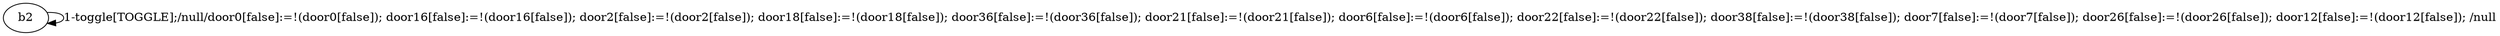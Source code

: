 # Total number of goals covered by this test: 1
# b2 --> b2

digraph g {
"b2" -> "b2" [label = "1-toggle[TOGGLE];/null/door0[false]:=!(door0[false]); door16[false]:=!(door16[false]); door2[false]:=!(door2[false]); door18[false]:=!(door18[false]); door36[false]:=!(door36[false]); door21[false]:=!(door21[false]); door6[false]:=!(door6[false]); door22[false]:=!(door22[false]); door38[false]:=!(door38[false]); door7[false]:=!(door7[false]); door26[false]:=!(door26[false]); door12[false]:=!(door12[false]); /null"];
}
